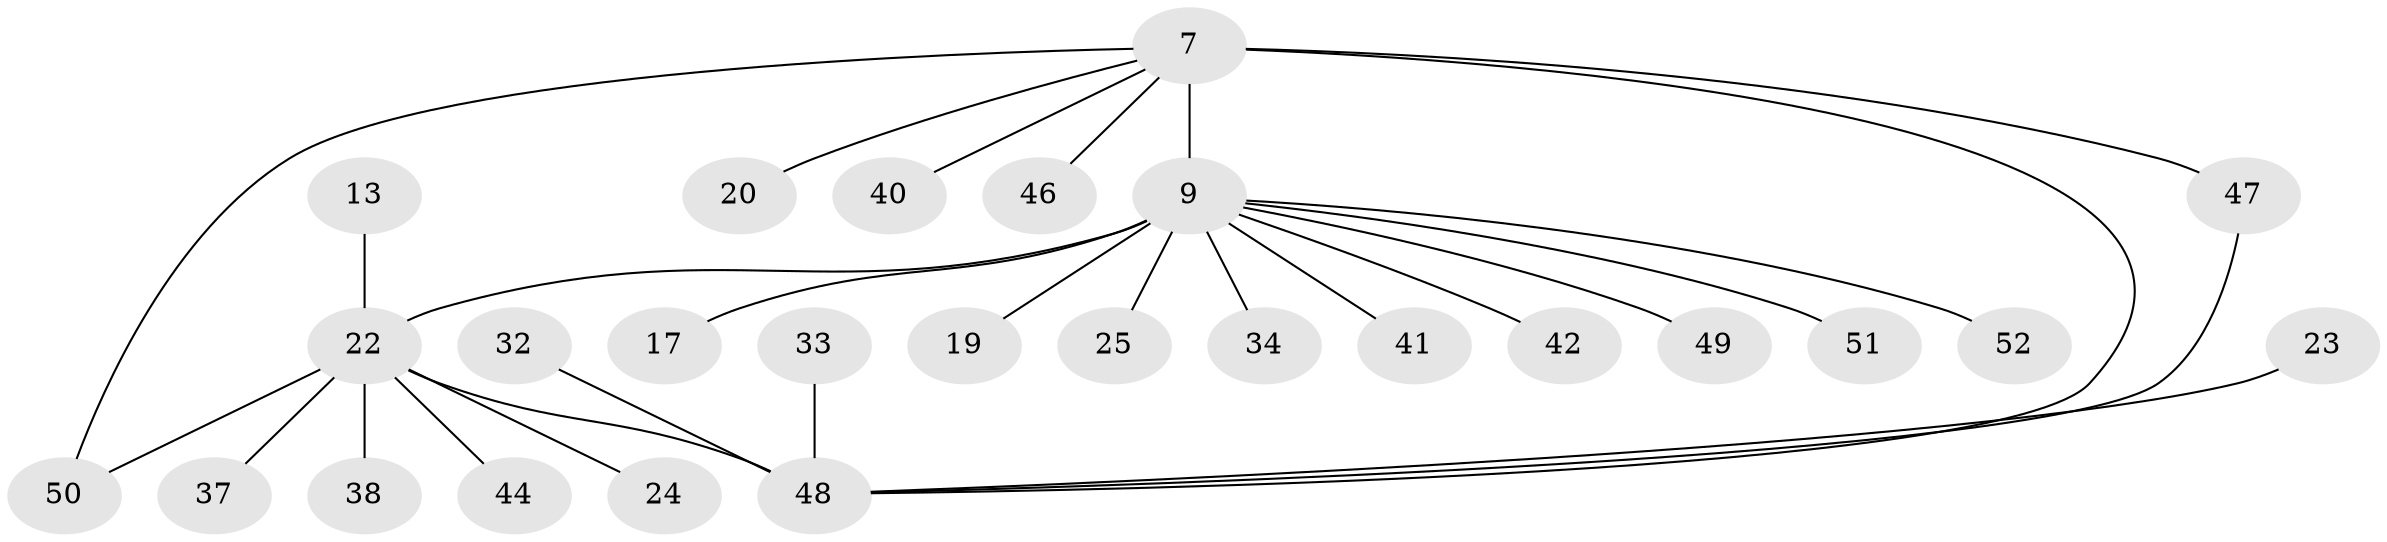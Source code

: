 // original degree distribution, {6: 0.07692307692307693, 3: 0.07692307692307693, 5: 0.038461538461538464, 8: 0.019230769230769232, 4: 0.038461538461538464, 9: 0.019230769230769232, 2: 0.28846153846153844, 1: 0.4423076923076923}
// Generated by graph-tools (version 1.1) at 2025/54/03/09/25 04:54:12]
// undirected, 26 vertices, 28 edges
graph export_dot {
graph [start="1"]
  node [color=gray90,style=filled];
  7 [super="+5"];
  9 [super="+6"];
  13;
  17;
  19;
  20 [super="+11"];
  22 [super="+14+10"];
  23 [super="+16"];
  24;
  25 [super="+15"];
  32 [super="+31"];
  33;
  34;
  37;
  38;
  40 [super="+27+35"];
  41 [super="+39"];
  42 [super="+21"];
  44;
  46;
  47 [super="+36+43"];
  48 [super="+18+28+30"];
  49 [super="+45"];
  50;
  51;
  52;
  7 -- 9 [weight=4];
  7 -- 50;
  7 -- 46;
  7 -- 47;
  7 -- 40;
  7 -- 48;
  7 -- 20;
  9 -- 17;
  9 -- 19;
  9 -- 52;
  9 -- 34;
  9 -- 51;
  9 -- 22 [weight=4];
  9 -- 25;
  9 -- 42;
  9 -- 41;
  9 -- 49;
  13 -- 22;
  22 -- 24;
  22 -- 37;
  22 -- 38;
  22 -- 44;
  22 -- 48 [weight=3];
  22 -- 50;
  23 -- 48;
  32 -- 48;
  33 -- 48;
  47 -- 48;
}
